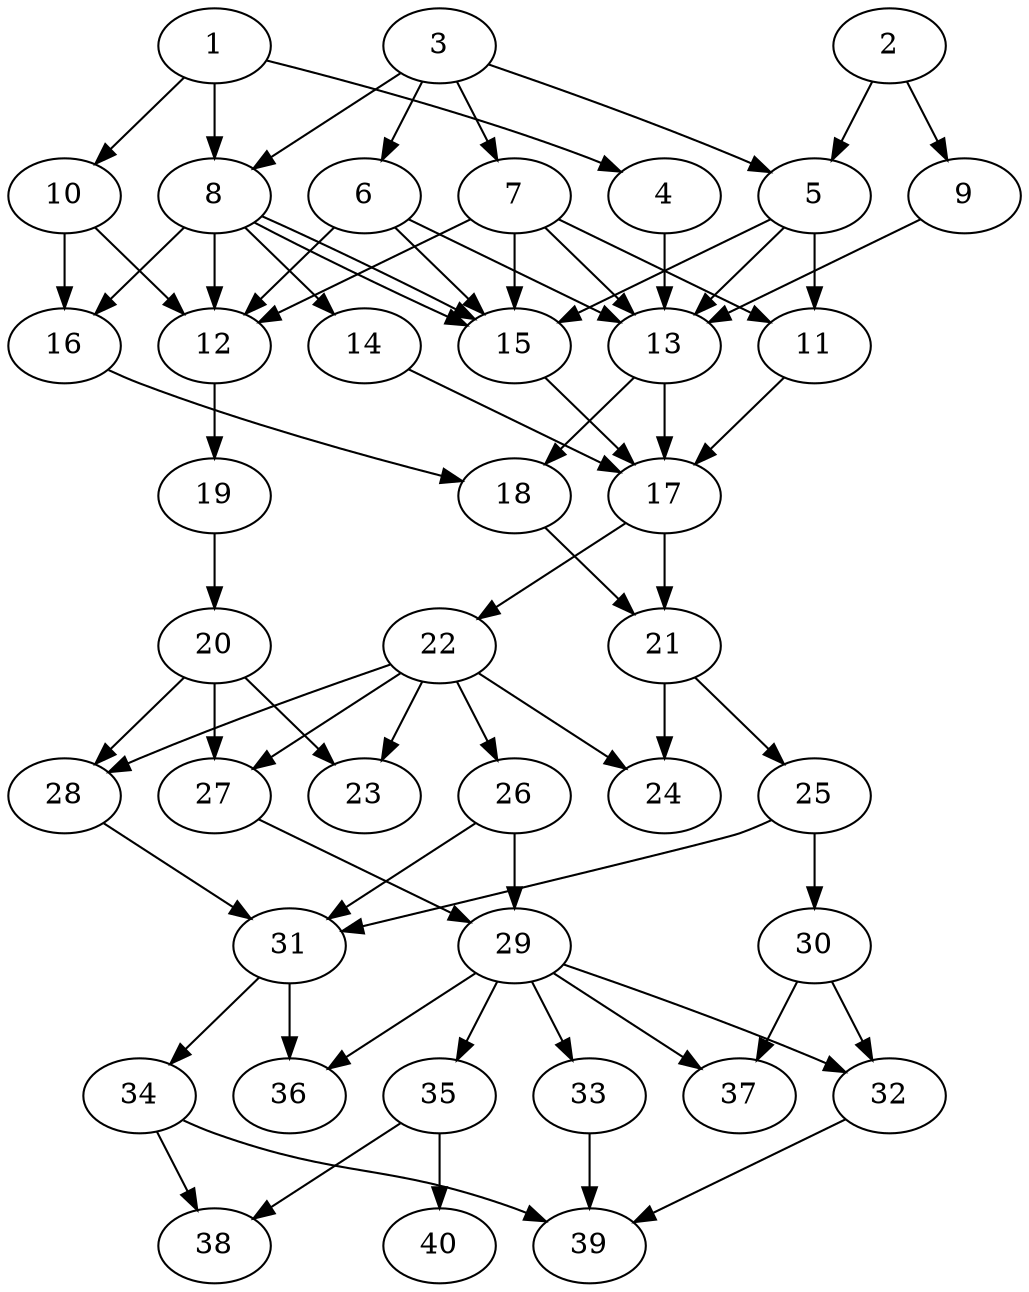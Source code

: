 // DAG automatically generated by daggen at Thu Oct  3 14:06:48 2019
// ./daggen --dot -n 40 --ccr 0.3 --fat 0.5 --regular 0.5 --density 0.7 --mindata 5242880 --maxdata 52428800 
digraph G {
  1 [size="71782400", alpha="0.03", expect_size="21534720"] 
  1 -> 4 [size ="21534720"]
  1 -> 8 [size ="21534720"]
  1 -> 10 [size ="21534720"]
  2 [size="115042987", alpha="0.01", expect_size="34512896"] 
  2 -> 5 [size ="34512896"]
  2 -> 9 [size ="34512896"]
  3 [size="148821333", alpha="0.11", expect_size="44646400"] 
  3 -> 5 [size ="44646400"]
  3 -> 6 [size ="44646400"]
  3 -> 7 [size ="44646400"]
  3 -> 8 [size ="44646400"]
  4 [size="132594347", alpha="0.09", expect_size="39778304"] 
  4 -> 13 [size ="39778304"]
  5 [size="35437227", alpha="0.04", expect_size="10631168"] 
  5 -> 11 [size ="10631168"]
  5 -> 13 [size ="10631168"]
  5 -> 15 [size ="10631168"]
  6 [size="59060907", alpha="0.19", expect_size="17718272"] 
  6 -> 12 [size ="17718272"]
  6 -> 13 [size ="17718272"]
  6 -> 15 [size ="17718272"]
  7 [size="118261760", alpha="0.08", expect_size="35478528"] 
  7 -> 11 [size ="35478528"]
  7 -> 12 [size ="35478528"]
  7 -> 13 [size ="35478528"]
  7 -> 15 [size ="35478528"]
  8 [size="50087253", alpha="0.04", expect_size="15026176"] 
  8 -> 12 [size ="15026176"]
  8 -> 14 [size ="15026176"]
  8 -> 15 [size ="15026176"]
  8 -> 15 [size ="15026176"]
  8 -> 16 [size ="15026176"]
  9 [size="147107840", alpha="0.04", expect_size="44132352"] 
  9 -> 13 [size ="44132352"]
  10 [size="85889707", alpha="0.17", expect_size="25766912"] 
  10 -> 12 [size ="25766912"]
  10 -> 16 [size ="25766912"]
  11 [size="71301120", alpha="0.14", expect_size="21390336"] 
  11 -> 17 [size ="21390336"]
  12 [size="98293760", alpha="0.20", expect_size="29488128"] 
  12 -> 19 [size ="29488128"]
  13 [size="105567573", alpha="0.02", expect_size="31670272"] 
  13 -> 17 [size ="31670272"]
  13 -> 18 [size ="31670272"]
  14 [size="34573653", alpha="0.06", expect_size="10372096"] 
  14 -> 17 [size ="10372096"]
  15 [size="101778773", alpha="0.19", expect_size="30533632"] 
  15 -> 17 [size ="30533632"]
  16 [size="131778560", alpha="0.06", expect_size="39533568"] 
  16 -> 18 [size ="39533568"]
  17 [size="124938240", alpha="0.02", expect_size="37481472"] 
  17 -> 21 [size ="37481472"]
  17 -> 22 [size ="37481472"]
  18 [size="32512000", alpha="0.18", expect_size="9753600"] 
  18 -> 21 [size ="9753600"]
  19 [size="60293120", alpha="0.16", expect_size="18087936"] 
  19 -> 20 [size ="18087936"]
  20 [size="93416107", alpha="0.15", expect_size="28024832"] 
  20 -> 23 [size ="28024832"]
  20 -> 27 [size ="28024832"]
  20 -> 28 [size ="28024832"]
  21 [size="68208640", alpha="0.01", expect_size="20462592"] 
  21 -> 24 [size ="20462592"]
  21 -> 25 [size ="20462592"]
  22 [size="20251307", alpha="0.20", expect_size="6075392"] 
  22 -> 23 [size ="6075392"]
  22 -> 24 [size ="6075392"]
  22 -> 26 [size ="6075392"]
  22 -> 27 [size ="6075392"]
  22 -> 28 [size ="6075392"]
  23 [size="18216960", alpha="0.15", expect_size="5465088"] 
  24 [size="31238827", alpha="0.05", expect_size="9371648"] 
  25 [size="77574827", alpha="0.18", expect_size="23272448"] 
  25 -> 30 [size ="23272448"]
  25 -> 31 [size ="23272448"]
  26 [size="70290773", alpha="0.15", expect_size="21087232"] 
  26 -> 29 [size ="21087232"]
  26 -> 31 [size ="21087232"]
  27 [size="117469867", alpha="0.06", expect_size="35240960"] 
  27 -> 29 [size ="35240960"]
  28 [size="133795840", alpha="0.00", expect_size="40138752"] 
  28 -> 31 [size ="40138752"]
  29 [size="119302827", alpha="0.11", expect_size="35790848"] 
  29 -> 32 [size ="35790848"]
  29 -> 33 [size ="35790848"]
  29 -> 35 [size ="35790848"]
  29 -> 36 [size ="35790848"]
  29 -> 37 [size ="35790848"]
  30 [size="84524373", alpha="0.11", expect_size="25357312"] 
  30 -> 32 [size ="25357312"]
  30 -> 37 [size ="25357312"]
  31 [size="44752213", alpha="0.17", expect_size="13425664"] 
  31 -> 34 [size ="13425664"]
  31 -> 36 [size ="13425664"]
  32 [size="54302720", alpha="0.14", expect_size="16290816"] 
  32 -> 39 [size ="16290816"]
  33 [size="53452800", alpha="0.02", expect_size="16035840"] 
  33 -> 39 [size ="16035840"]
  34 [size="173554347", alpha="0.13", expect_size="52066304"] 
  34 -> 38 [size ="52066304"]
  34 -> 39 [size ="52066304"]
  35 [size="57859413", alpha="0.14", expect_size="17357824"] 
  35 -> 38 [size ="17357824"]
  35 -> 40 [size ="17357824"]
  36 [size="38905173", alpha="0.09", expect_size="11671552"] 
  37 [size="158279680", alpha="0.18", expect_size="47483904"] 
  38 [size="44909227", alpha="0.09", expect_size="13472768"] 
  39 [size="45974187", alpha="0.06", expect_size="13792256"] 
  40 [size="133826560", alpha="0.12", expect_size="40147968"] 
}

